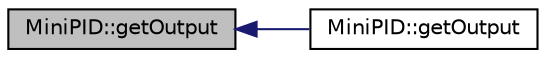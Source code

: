 digraph "MiniPID::getOutput"
{
  edge [fontname="Helvetica",fontsize="10",labelfontname="Helvetica",labelfontsize="10"];
  node [fontname="Helvetica",fontsize="10",shape=record];
  rankdir="LR";
  Node3 [label="MiniPID::getOutput",height=0.2,width=0.4,color="black", fillcolor="grey75", style="filled", fontcolor="black"];
  Node3 -> Node4 [dir="back",color="midnightblue",fontsize="10",style="solid",fontname="Helvetica"];
  Node4 [label="MiniPID::getOutput",height=0.2,width=0.4,color="black", fillcolor="white", style="filled",URL="$class_mini_p_i_d.html#ad755c883404fd3a68a55f24630ec6262"];
}
